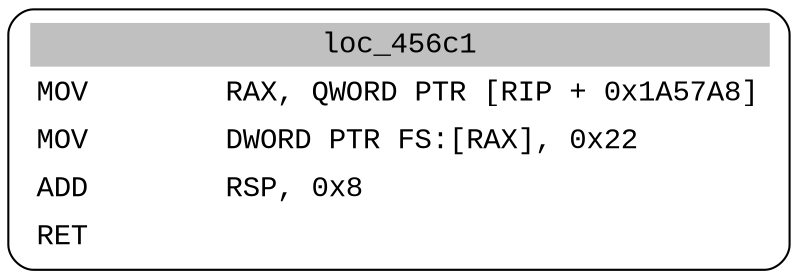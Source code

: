 digraph asm_graph {
1941 [
shape="Mrecord" fontname="Courier New"label =<<table border="0" cellborder="0" cellpadding="3"><tr><td align="center" colspan="2" bgcolor="grey">loc_456c1</td></tr><tr><td align="left">MOV        RAX, QWORD PTR [RIP + 0x1A57A8]</td></tr><tr><td align="left">MOV        DWORD PTR FS:[RAX], 0x22</td></tr><tr><td align="left">ADD        RSP, 0x8</td></tr><tr><td align="left">RET        </td></tr></table>> ];
}